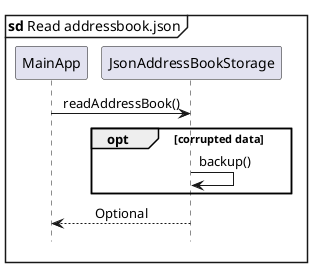 @startuml
'https://plantuml.com/sequence-diagram

mainframe **sd** Read addressbook.json
hide footbox

skinparam Sequence {
    MessageAlign center
    BoxFontSize 15
    BoxPadding 0
    BoxFontColor #FFFFFF
    FontName Arial
}
Participant "MainApp" as main
Participant "JsonAddressBookStorage" as storage

main -> storage: readAddressBook()


opt corrupted data
storage -> storage: backup()
end

storage --> main: Optional

@enduml
